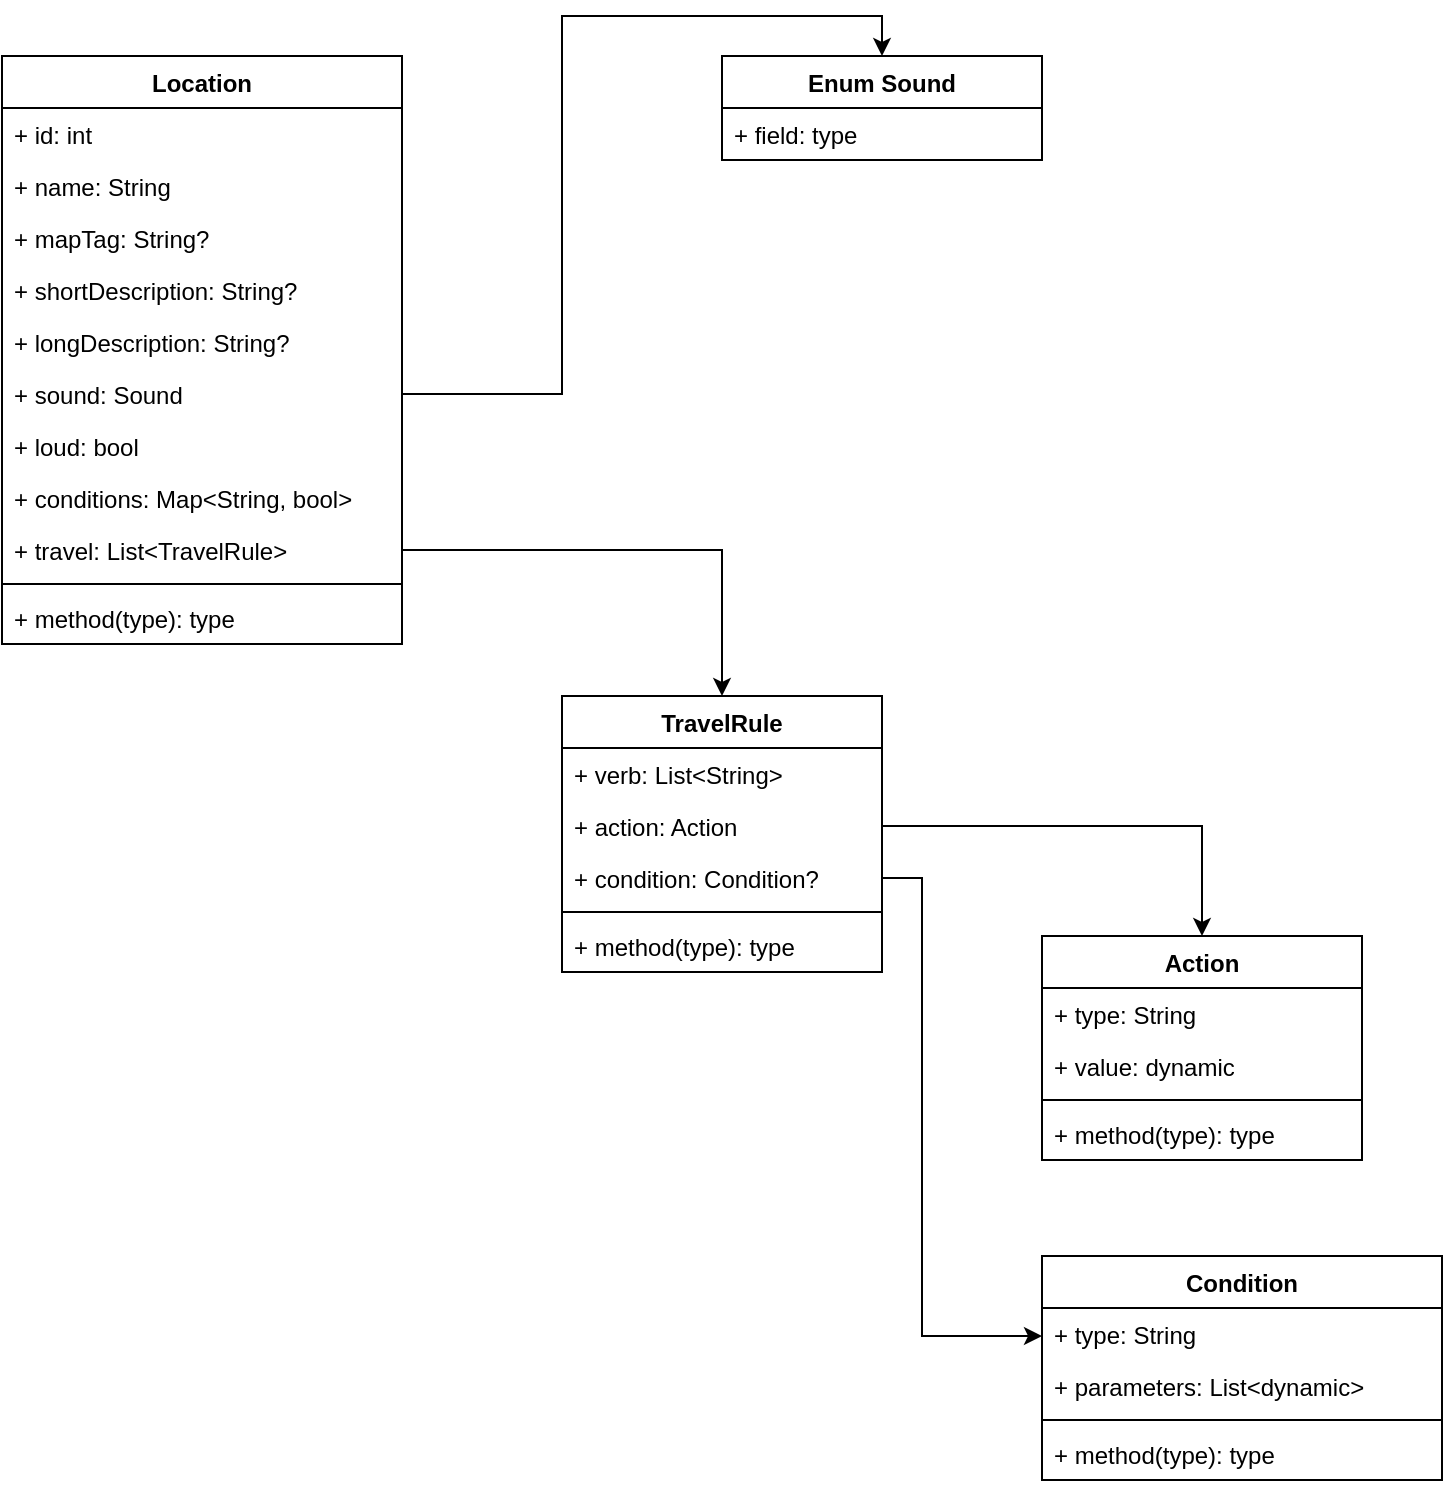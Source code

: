 <mxfile version="24.7.17">
  <diagram id="C5RBs43oDa-KdzZeNtuy" name="Page-1">
    <mxGraphModel dx="1306" dy="947" grid="1" gridSize="10" guides="1" tooltips="1" connect="1" arrows="1" fold="1" page="1" pageScale="1" pageWidth="827" pageHeight="1169" math="0" shadow="0">
      <root>
        <mxCell id="WIyWlLk6GJQsqaUBKTNV-0" />
        <mxCell id="WIyWlLk6GJQsqaUBKTNV-1" parent="WIyWlLk6GJQsqaUBKTNV-0" />
        <mxCell id="dZl56g4EZL2FWfpnSLDu-2" value="Location" style="swimlane;fontStyle=1;align=center;verticalAlign=top;childLayout=stackLayout;horizontal=1;startSize=26;horizontalStack=0;resizeParent=1;resizeParentMax=0;resizeLast=0;collapsible=1;marginBottom=0;whiteSpace=wrap;html=1;" vertex="1" parent="WIyWlLk6GJQsqaUBKTNV-1">
          <mxGeometry x="160" y="40" width="200" height="294" as="geometry" />
        </mxCell>
        <mxCell id="dZl56g4EZL2FWfpnSLDu-3" value="+ id: int" style="text;strokeColor=none;fillColor=none;align=left;verticalAlign=top;spacingLeft=4;spacingRight=4;overflow=hidden;rotatable=0;points=[[0,0.5],[1,0.5]];portConstraint=eastwest;whiteSpace=wrap;html=1;" vertex="1" parent="dZl56g4EZL2FWfpnSLDu-2">
          <mxGeometry y="26" width="200" height="26" as="geometry" />
        </mxCell>
        <mxCell id="dZl56g4EZL2FWfpnSLDu-1" value="+ name: String" style="text;strokeColor=none;fillColor=none;align=left;verticalAlign=top;spacingLeft=4;spacingRight=4;overflow=hidden;rotatable=0;points=[[0,0.5],[1,0.5]];portConstraint=eastwest;whiteSpace=wrap;html=1;" vertex="1" parent="dZl56g4EZL2FWfpnSLDu-2">
          <mxGeometry y="52" width="200" height="26" as="geometry" />
        </mxCell>
        <mxCell id="dZl56g4EZL2FWfpnSLDu-6" value="+ mapTag: String?" style="text;strokeColor=none;fillColor=none;align=left;verticalAlign=top;spacingLeft=4;spacingRight=4;overflow=hidden;rotatable=0;points=[[0,0.5],[1,0.5]];portConstraint=eastwest;whiteSpace=wrap;html=1;" vertex="1" parent="dZl56g4EZL2FWfpnSLDu-2">
          <mxGeometry y="78" width="200" height="26" as="geometry" />
        </mxCell>
        <mxCell id="dZl56g4EZL2FWfpnSLDu-7" value="+ shortDescription: String?" style="text;strokeColor=none;fillColor=none;align=left;verticalAlign=top;spacingLeft=4;spacingRight=4;overflow=hidden;rotatable=0;points=[[0,0.5],[1,0.5]];portConstraint=eastwest;whiteSpace=wrap;html=1;" vertex="1" parent="dZl56g4EZL2FWfpnSLDu-2">
          <mxGeometry y="104" width="200" height="26" as="geometry" />
        </mxCell>
        <mxCell id="dZl56g4EZL2FWfpnSLDu-8" value="+ longDescription: String?" style="text;strokeColor=none;fillColor=none;align=left;verticalAlign=top;spacingLeft=4;spacingRight=4;overflow=hidden;rotatable=0;points=[[0,0.5],[1,0.5]];portConstraint=eastwest;whiteSpace=wrap;html=1;" vertex="1" parent="dZl56g4EZL2FWfpnSLDu-2">
          <mxGeometry y="130" width="200" height="26" as="geometry" />
        </mxCell>
        <mxCell id="dZl56g4EZL2FWfpnSLDu-9" value="+ sound: Sound" style="text;strokeColor=none;fillColor=none;align=left;verticalAlign=top;spacingLeft=4;spacingRight=4;overflow=hidden;rotatable=0;points=[[0,0.5],[1,0.5]];portConstraint=eastwest;whiteSpace=wrap;html=1;" vertex="1" parent="dZl56g4EZL2FWfpnSLDu-2">
          <mxGeometry y="156" width="200" height="26" as="geometry" />
        </mxCell>
        <mxCell id="dZl56g4EZL2FWfpnSLDu-10" value="+ loud: bool" style="text;strokeColor=none;fillColor=none;align=left;verticalAlign=top;spacingLeft=4;spacingRight=4;overflow=hidden;rotatable=0;points=[[0,0.5],[1,0.5]];portConstraint=eastwest;whiteSpace=wrap;html=1;" vertex="1" parent="dZl56g4EZL2FWfpnSLDu-2">
          <mxGeometry y="182" width="200" height="26" as="geometry" />
        </mxCell>
        <mxCell id="dZl56g4EZL2FWfpnSLDu-12" value="+ conditions: Map&amp;lt;String, bool&amp;gt;" style="text;strokeColor=none;fillColor=none;align=left;verticalAlign=top;spacingLeft=4;spacingRight=4;overflow=hidden;rotatable=0;points=[[0,0.5],[1,0.5]];portConstraint=eastwest;whiteSpace=wrap;html=1;" vertex="1" parent="dZl56g4EZL2FWfpnSLDu-2">
          <mxGeometry y="208" width="200" height="26" as="geometry" />
        </mxCell>
        <mxCell id="dZl56g4EZL2FWfpnSLDu-11" value="+ travel: List&amp;lt;TravelRule&amp;gt;" style="text;strokeColor=none;fillColor=none;align=left;verticalAlign=top;spacingLeft=4;spacingRight=4;overflow=hidden;rotatable=0;points=[[0,0.5],[1,0.5]];portConstraint=eastwest;whiteSpace=wrap;html=1;" vertex="1" parent="dZl56g4EZL2FWfpnSLDu-2">
          <mxGeometry y="234" width="200" height="26" as="geometry" />
        </mxCell>
        <mxCell id="dZl56g4EZL2FWfpnSLDu-4" value="" style="line;strokeWidth=1;fillColor=none;align=left;verticalAlign=middle;spacingTop=-1;spacingLeft=3;spacingRight=3;rotatable=0;labelPosition=right;points=[];portConstraint=eastwest;strokeColor=inherit;" vertex="1" parent="dZl56g4EZL2FWfpnSLDu-2">
          <mxGeometry y="260" width="200" height="8" as="geometry" />
        </mxCell>
        <mxCell id="dZl56g4EZL2FWfpnSLDu-5" value="+ method(type): type" style="text;strokeColor=none;fillColor=none;align=left;verticalAlign=top;spacingLeft=4;spacingRight=4;overflow=hidden;rotatable=0;points=[[0,0.5],[1,0.5]];portConstraint=eastwest;whiteSpace=wrap;html=1;" vertex="1" parent="dZl56g4EZL2FWfpnSLDu-2">
          <mxGeometry y="268" width="200" height="26" as="geometry" />
        </mxCell>
        <mxCell id="dZl56g4EZL2FWfpnSLDu-13" value="Enum Sound" style="swimlane;fontStyle=1;align=center;verticalAlign=top;childLayout=stackLayout;horizontal=1;startSize=26;horizontalStack=0;resizeParent=1;resizeParentMax=0;resizeLast=0;collapsible=1;marginBottom=0;whiteSpace=wrap;html=1;" vertex="1" parent="WIyWlLk6GJQsqaUBKTNV-1">
          <mxGeometry x="520" y="40" width="160" height="52" as="geometry" />
        </mxCell>
        <mxCell id="dZl56g4EZL2FWfpnSLDu-14" value="+ field: type" style="text;strokeColor=none;fillColor=none;align=left;verticalAlign=top;spacingLeft=4;spacingRight=4;overflow=hidden;rotatable=0;points=[[0,0.5],[1,0.5]];portConstraint=eastwest;whiteSpace=wrap;html=1;" vertex="1" parent="dZl56g4EZL2FWfpnSLDu-13">
          <mxGeometry y="26" width="160" height="26" as="geometry" />
        </mxCell>
        <mxCell id="dZl56g4EZL2FWfpnSLDu-18" value="TravelRule" style="swimlane;fontStyle=1;align=center;verticalAlign=top;childLayout=stackLayout;horizontal=1;startSize=26;horizontalStack=0;resizeParent=1;resizeParentMax=0;resizeLast=0;collapsible=1;marginBottom=0;whiteSpace=wrap;html=1;" vertex="1" parent="WIyWlLk6GJQsqaUBKTNV-1">
          <mxGeometry x="440" y="360" width="160" height="138" as="geometry" />
        </mxCell>
        <mxCell id="dZl56g4EZL2FWfpnSLDu-19" value="+ verb: List&amp;lt;String&amp;gt;" style="text;strokeColor=none;fillColor=none;align=left;verticalAlign=top;spacingLeft=4;spacingRight=4;overflow=hidden;rotatable=0;points=[[0,0.5],[1,0.5]];portConstraint=eastwest;whiteSpace=wrap;html=1;" vertex="1" parent="dZl56g4EZL2FWfpnSLDu-18">
          <mxGeometry y="26" width="160" height="26" as="geometry" />
        </mxCell>
        <mxCell id="dZl56g4EZL2FWfpnSLDu-22" value="+ action: Action" style="text;strokeColor=none;fillColor=none;align=left;verticalAlign=top;spacingLeft=4;spacingRight=4;overflow=hidden;rotatable=0;points=[[0,0.5],[1,0.5]];portConstraint=eastwest;whiteSpace=wrap;html=1;" vertex="1" parent="dZl56g4EZL2FWfpnSLDu-18">
          <mxGeometry y="52" width="160" height="26" as="geometry" />
        </mxCell>
        <mxCell id="dZl56g4EZL2FWfpnSLDu-23" value="+ condition: Condition?" style="text;strokeColor=none;fillColor=none;align=left;verticalAlign=top;spacingLeft=4;spacingRight=4;overflow=hidden;rotatable=0;points=[[0,0.5],[1,0.5]];portConstraint=eastwest;whiteSpace=wrap;html=1;" vertex="1" parent="dZl56g4EZL2FWfpnSLDu-18">
          <mxGeometry y="78" width="160" height="26" as="geometry" />
        </mxCell>
        <mxCell id="dZl56g4EZL2FWfpnSLDu-20" value="" style="line;strokeWidth=1;fillColor=none;align=left;verticalAlign=middle;spacingTop=-1;spacingLeft=3;spacingRight=3;rotatable=0;labelPosition=right;points=[];portConstraint=eastwest;strokeColor=inherit;" vertex="1" parent="dZl56g4EZL2FWfpnSLDu-18">
          <mxGeometry y="104" width="160" height="8" as="geometry" />
        </mxCell>
        <mxCell id="dZl56g4EZL2FWfpnSLDu-21" value="+ method(type): type" style="text;strokeColor=none;fillColor=none;align=left;verticalAlign=top;spacingLeft=4;spacingRight=4;overflow=hidden;rotatable=0;points=[[0,0.5],[1,0.5]];portConstraint=eastwest;whiteSpace=wrap;html=1;" vertex="1" parent="dZl56g4EZL2FWfpnSLDu-18">
          <mxGeometry y="112" width="160" height="26" as="geometry" />
        </mxCell>
        <mxCell id="dZl56g4EZL2FWfpnSLDu-24" style="edgeStyle=orthogonalEdgeStyle;rounded=0;orthogonalLoop=1;jettySize=auto;html=1;entryX=0.5;entryY=0;entryDx=0;entryDy=0;" edge="1" parent="WIyWlLk6GJQsqaUBKTNV-1" source="dZl56g4EZL2FWfpnSLDu-11" target="dZl56g4EZL2FWfpnSLDu-18">
          <mxGeometry relative="1" as="geometry" />
        </mxCell>
        <mxCell id="dZl56g4EZL2FWfpnSLDu-25" style="edgeStyle=orthogonalEdgeStyle;rounded=0;orthogonalLoop=1;jettySize=auto;html=1;entryX=0.5;entryY=0;entryDx=0;entryDy=0;" edge="1" parent="WIyWlLk6GJQsqaUBKTNV-1" source="dZl56g4EZL2FWfpnSLDu-9" target="dZl56g4EZL2FWfpnSLDu-13">
          <mxGeometry relative="1" as="geometry" />
        </mxCell>
        <mxCell id="dZl56g4EZL2FWfpnSLDu-26" value="Action" style="swimlane;fontStyle=1;align=center;verticalAlign=top;childLayout=stackLayout;horizontal=1;startSize=26;horizontalStack=0;resizeParent=1;resizeParentMax=0;resizeLast=0;collapsible=1;marginBottom=0;whiteSpace=wrap;html=1;" vertex="1" parent="WIyWlLk6GJQsqaUBKTNV-1">
          <mxGeometry x="680" y="480" width="160" height="112" as="geometry" />
        </mxCell>
        <mxCell id="dZl56g4EZL2FWfpnSLDu-27" value="+ type: String" style="text;strokeColor=none;fillColor=none;align=left;verticalAlign=top;spacingLeft=4;spacingRight=4;overflow=hidden;rotatable=0;points=[[0,0.5],[1,0.5]];portConstraint=eastwest;whiteSpace=wrap;html=1;" vertex="1" parent="dZl56g4EZL2FWfpnSLDu-26">
          <mxGeometry y="26" width="160" height="26" as="geometry" />
        </mxCell>
        <mxCell id="dZl56g4EZL2FWfpnSLDu-37" value="+ value: dynamic" style="text;strokeColor=none;fillColor=none;align=left;verticalAlign=top;spacingLeft=4;spacingRight=4;overflow=hidden;rotatable=0;points=[[0,0.5],[1,0.5]];portConstraint=eastwest;whiteSpace=wrap;html=1;" vertex="1" parent="dZl56g4EZL2FWfpnSLDu-26">
          <mxGeometry y="52" width="160" height="26" as="geometry" />
        </mxCell>
        <mxCell id="dZl56g4EZL2FWfpnSLDu-28" value="" style="line;strokeWidth=1;fillColor=none;align=left;verticalAlign=middle;spacingTop=-1;spacingLeft=3;spacingRight=3;rotatable=0;labelPosition=right;points=[];portConstraint=eastwest;strokeColor=inherit;" vertex="1" parent="dZl56g4EZL2FWfpnSLDu-26">
          <mxGeometry y="78" width="160" height="8" as="geometry" />
        </mxCell>
        <mxCell id="dZl56g4EZL2FWfpnSLDu-29" value="+ method(type): type" style="text;strokeColor=none;fillColor=none;align=left;verticalAlign=top;spacingLeft=4;spacingRight=4;overflow=hidden;rotatable=0;points=[[0,0.5],[1,0.5]];portConstraint=eastwest;whiteSpace=wrap;html=1;" vertex="1" parent="dZl56g4EZL2FWfpnSLDu-26">
          <mxGeometry y="86" width="160" height="26" as="geometry" />
        </mxCell>
        <mxCell id="dZl56g4EZL2FWfpnSLDu-30" style="edgeStyle=orthogonalEdgeStyle;rounded=0;orthogonalLoop=1;jettySize=auto;html=1;" edge="1" parent="WIyWlLk6GJQsqaUBKTNV-1" source="dZl56g4EZL2FWfpnSLDu-22" target="dZl56g4EZL2FWfpnSLDu-26">
          <mxGeometry relative="1" as="geometry" />
        </mxCell>
        <mxCell id="dZl56g4EZL2FWfpnSLDu-31" value="Condition" style="swimlane;fontStyle=1;align=center;verticalAlign=top;childLayout=stackLayout;horizontal=1;startSize=26;horizontalStack=0;resizeParent=1;resizeParentMax=0;resizeLast=0;collapsible=1;marginBottom=0;whiteSpace=wrap;html=1;" vertex="1" parent="WIyWlLk6GJQsqaUBKTNV-1">
          <mxGeometry x="680" y="640" width="200" height="112" as="geometry" />
        </mxCell>
        <mxCell id="dZl56g4EZL2FWfpnSLDu-32" value="+ type: String" style="text;strokeColor=none;fillColor=none;align=left;verticalAlign=top;spacingLeft=4;spacingRight=4;overflow=hidden;rotatable=0;points=[[0,0.5],[1,0.5]];portConstraint=eastwest;whiteSpace=wrap;html=1;" vertex="1" parent="dZl56g4EZL2FWfpnSLDu-31">
          <mxGeometry y="26" width="200" height="26" as="geometry" />
        </mxCell>
        <mxCell id="dZl56g4EZL2FWfpnSLDu-38" value="+ parameters: List&amp;lt;dynamic&amp;gt;" style="text;strokeColor=none;fillColor=none;align=left;verticalAlign=top;spacingLeft=4;spacingRight=4;overflow=hidden;rotatable=0;points=[[0,0.5],[1,0.5]];portConstraint=eastwest;whiteSpace=wrap;html=1;" vertex="1" parent="dZl56g4EZL2FWfpnSLDu-31">
          <mxGeometry y="52" width="200" height="26" as="geometry" />
        </mxCell>
        <mxCell id="dZl56g4EZL2FWfpnSLDu-33" value="" style="line;strokeWidth=1;fillColor=none;align=left;verticalAlign=middle;spacingTop=-1;spacingLeft=3;spacingRight=3;rotatable=0;labelPosition=right;points=[];portConstraint=eastwest;strokeColor=inherit;" vertex="1" parent="dZl56g4EZL2FWfpnSLDu-31">
          <mxGeometry y="78" width="200" height="8" as="geometry" />
        </mxCell>
        <mxCell id="dZl56g4EZL2FWfpnSLDu-34" value="+ method(type): type" style="text;strokeColor=none;fillColor=none;align=left;verticalAlign=top;spacingLeft=4;spacingRight=4;overflow=hidden;rotatable=0;points=[[0,0.5],[1,0.5]];portConstraint=eastwest;whiteSpace=wrap;html=1;" vertex="1" parent="dZl56g4EZL2FWfpnSLDu-31">
          <mxGeometry y="86" width="200" height="26" as="geometry" />
        </mxCell>
        <mxCell id="dZl56g4EZL2FWfpnSLDu-36" style="edgeStyle=orthogonalEdgeStyle;rounded=0;orthogonalLoop=1;jettySize=auto;html=1;exitX=1;exitY=0.5;exitDx=0;exitDy=0;" edge="1" parent="WIyWlLk6GJQsqaUBKTNV-1" source="dZl56g4EZL2FWfpnSLDu-23" target="dZl56g4EZL2FWfpnSLDu-31">
          <mxGeometry relative="1" as="geometry">
            <Array as="points">
              <mxPoint x="620" y="451" />
              <mxPoint x="620" y="680" />
            </Array>
          </mxGeometry>
        </mxCell>
      </root>
    </mxGraphModel>
  </diagram>
</mxfile>
